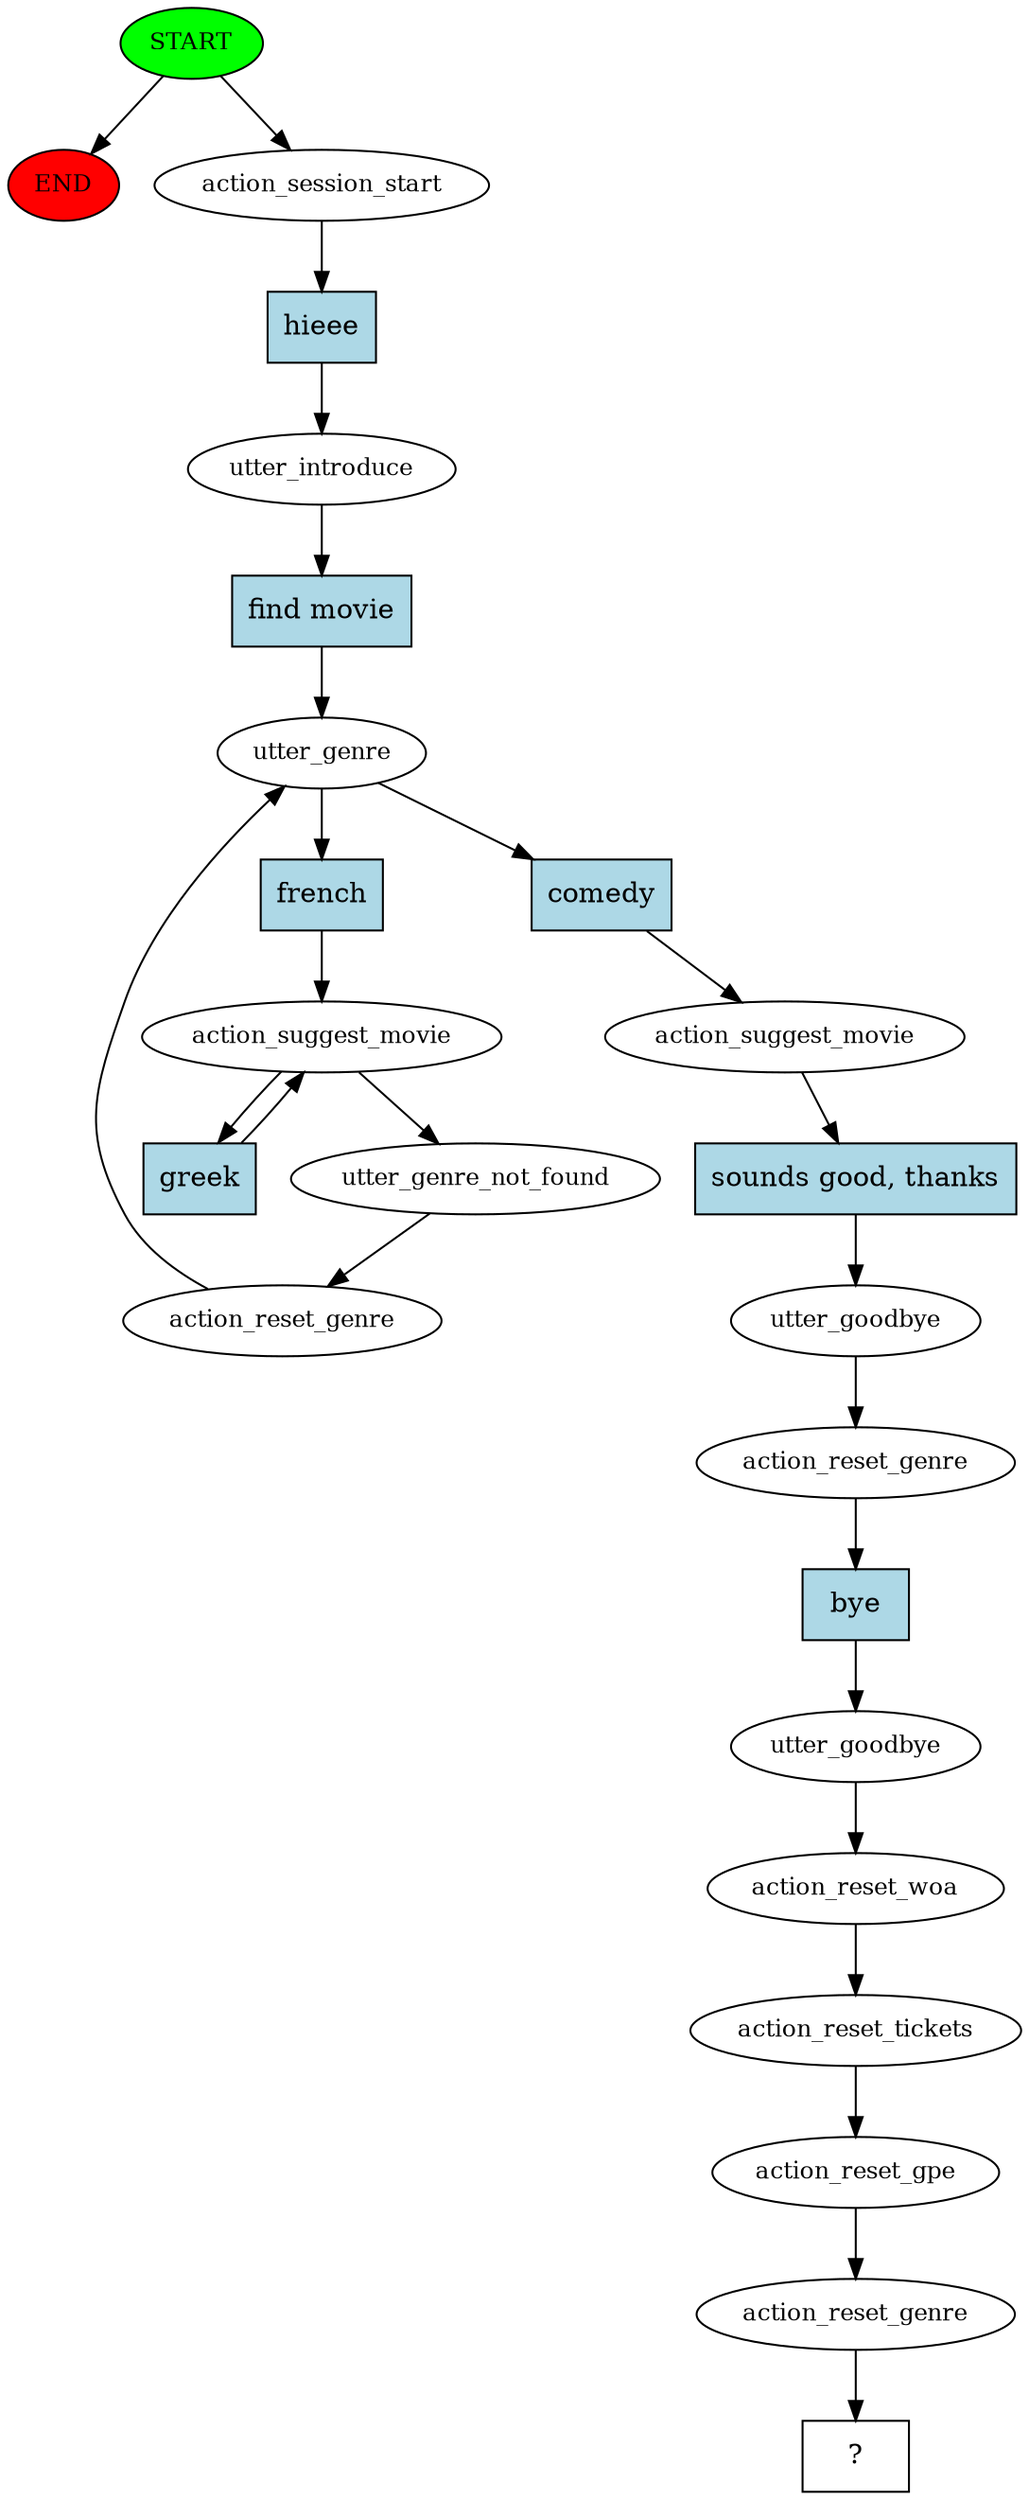digraph  {
0 [class="start active", fillcolor=green, fontsize=12, label=START, style=filled];
"-1" [class=end, fillcolor=red, fontsize=12, label=END, style=filled];
1 [class=active, fontsize=12, label=action_session_start];
2 [class=active, fontsize=12, label=utter_introduce];
3 [class=active, fontsize=12, label=utter_genre];
4 [class=active, fontsize=12, label=action_suggest_movie];
5 [class=active, fontsize=12, label=utter_genre_not_found];
6 [class=active, fontsize=12, label=action_reset_genre];
18 [class=active, fontsize=12, label=action_suggest_movie];
19 [class=active, fontsize=12, label=utter_goodbye];
20 [class=active, fontsize=12, label=action_reset_genre];
21 [class=active, fontsize=12, label=utter_goodbye];
22 [class=active, fontsize=12, label=action_reset_woa];
23 [class=active, fontsize=12, label=action_reset_tickets];
24 [class=active, fontsize=12, label=action_reset_gpe];
25 [class=active, fontsize=12, label=action_reset_genre];
26 [class="intent dashed active", label="  ?  ", shape=rect];
27 [class="intent active", fillcolor=lightblue, label=hieee, shape=rect, style=filled];
28 [class="intent active", fillcolor=lightblue, label="find movie", shape=rect, style=filled];
29 [class="intent active", fillcolor=lightblue, label=french, shape=rect, style=filled];
30 [class="intent active", fillcolor=lightblue, label=comedy, shape=rect, style=filled];
31 [class="intent active", fillcolor=lightblue, label=greek, shape=rect, style=filled];
32 [class="intent active", fillcolor=lightblue, label="sounds good, thanks", shape=rect, style=filled];
33 [class="intent active", fillcolor=lightblue, label=bye, shape=rect, style=filled];
0 -> "-1"  [class="", key=NONE, label=""];
0 -> 1  [class=active, key=NONE, label=""];
1 -> 27  [class=active, key=0];
2 -> 28  [class=active, key=0];
3 -> 29  [class=active, key=0];
3 -> 30  [class=active, key=0];
4 -> 5  [class=active, key=NONE, label=""];
4 -> 31  [class=active, key=0];
5 -> 6  [class=active, key=NONE, label=""];
6 -> 3  [class=active, key=NONE, label=""];
18 -> 32  [class=active, key=0];
19 -> 20  [class=active, key=NONE, label=""];
20 -> 33  [class=active, key=0];
21 -> 22  [class=active, key=NONE, label=""];
22 -> 23  [class=active, key=NONE, label=""];
23 -> 24  [class=active, key=NONE, label=""];
24 -> 25  [class=active, key=NONE, label=""];
25 -> 26  [class=active, key=NONE, label=""];
27 -> 2  [class=active, key=0];
28 -> 3  [class=active, key=0];
29 -> 4  [class=active, key=0];
30 -> 18  [class=active, key=0];
31 -> 4  [class=active, key=0];
32 -> 19  [class=active, key=0];
33 -> 21  [class=active, key=0];
}
